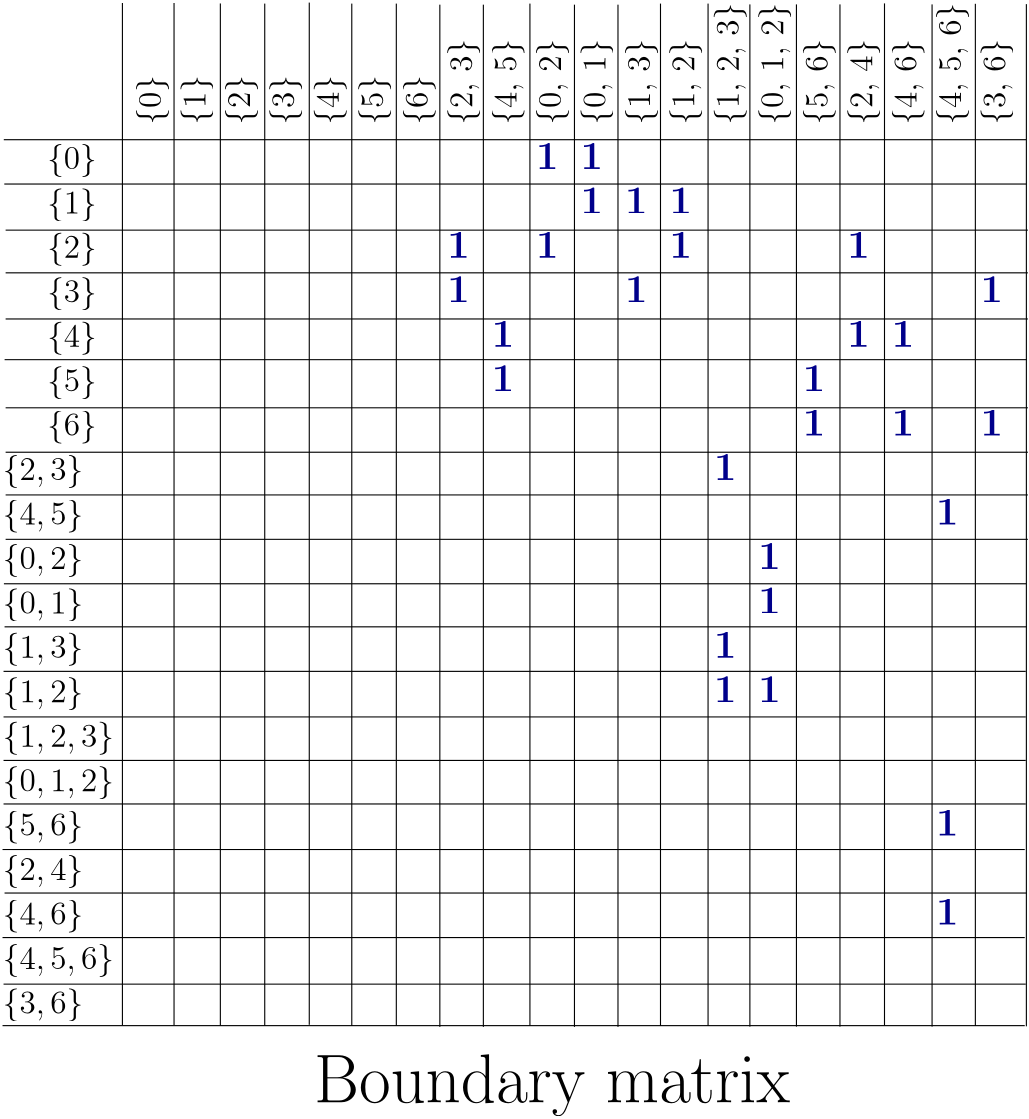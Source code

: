 <?xml version="1.0"?>
<!DOCTYPE ipe SYSTEM "ipe.dtd">
<ipe version="70218" creator="Ipe 7.2.24">
<info created="D:20240620151813" modified="D:20240621150540"/>
<preamble>\usepackage{graphicx}</preamble>
<ipestyle name="basic">
<symbol name="arrow/arc(spx)">
<path stroke="sym-stroke" fill="sym-stroke" pen="sym-pen">
0 0 m
-1 0.333 l
-1 -0.333 l
h
</path>
</symbol>
<symbol name="arrow/farc(spx)">
<path stroke="sym-stroke" fill="white" pen="sym-pen">
0 0 m
-1 0.333 l
-1 -0.333 l
h
</path>
</symbol>
<symbol name="arrow/ptarc(spx)">
<path stroke="sym-stroke" fill="sym-stroke" pen="sym-pen">
0 0 m
-1 0.333 l
-0.8 0 l
-1 -0.333 l
h
</path>
</symbol>
<symbol name="arrow/fptarc(spx)">
<path stroke="sym-stroke" fill="white" pen="sym-pen">
0 0 m
-1 0.333 l
-0.8 0 l
-1 -0.333 l
h
</path>
</symbol>
<symbol name="mark/circle(sx)" transformations="translations">
<path fill="sym-stroke">
0.6 0 0 0.6 0 0 e
0.4 0 0 0.4 0 0 e
</path>
</symbol>
<symbol name="mark/disk(sx)" transformations="translations">
<path fill="sym-stroke">
0.6 0 0 0.6 0 0 e
</path>
</symbol>
<symbol name="mark/fdisk(sfx)" transformations="translations">
<group>
<path fill="sym-fill">
0.5 0 0 0.5 0 0 e
</path>
<path fill="sym-stroke" fillrule="eofill">
0.6 0 0 0.6 0 0 e
0.4 0 0 0.4 0 0 e
</path>
</group>
</symbol>
<symbol name="mark/box(sx)" transformations="translations">
<path fill="sym-stroke" fillrule="eofill">
-0.6 -0.6 m
0.6 -0.6 l
0.6 0.6 l
-0.6 0.6 l
h
-0.4 -0.4 m
0.4 -0.4 l
0.4 0.4 l
-0.4 0.4 l
h
</path>
</symbol>
<symbol name="mark/square(sx)" transformations="translations">
<path fill="sym-stroke">
-0.6 -0.6 m
0.6 -0.6 l
0.6 0.6 l
-0.6 0.6 l
h
</path>
</symbol>
<symbol name="mark/fsquare(sfx)" transformations="translations">
<group>
<path fill="sym-fill">
-0.5 -0.5 m
0.5 -0.5 l
0.5 0.5 l
-0.5 0.5 l
h
</path>
<path fill="sym-stroke" fillrule="eofill">
-0.6 -0.6 m
0.6 -0.6 l
0.6 0.6 l
-0.6 0.6 l
h
-0.4 -0.4 m
0.4 -0.4 l
0.4 0.4 l
-0.4 0.4 l
h
</path>
</group>
</symbol>
<symbol name="mark/cross(sx)" transformations="translations">
<group>
<path fill="sym-stroke">
-0.43 -0.57 m
0.57 0.43 l
0.43 0.57 l
-0.57 -0.43 l
h
</path>
<path fill="sym-stroke">
-0.43 0.57 m
0.57 -0.43 l
0.43 -0.57 l
-0.57 0.43 l
h
</path>
</group>
</symbol>
<symbol name="arrow/fnormal(spx)">
<path stroke="sym-stroke" fill="white" pen="sym-pen">
0 0 m
-1 0.333 l
-1 -0.333 l
h
</path>
</symbol>
<symbol name="arrow/pointed(spx)">
<path stroke="sym-stroke" fill="sym-stroke" pen="sym-pen">
0 0 m
-1 0.333 l
-0.8 0 l
-1 -0.333 l
h
</path>
</symbol>
<symbol name="arrow/fpointed(spx)">
<path stroke="sym-stroke" fill="white" pen="sym-pen">
0 0 m
-1 0.333 l
-0.8 0 l
-1 -0.333 l
h
</path>
</symbol>
<symbol name="arrow/linear(spx)">
<path stroke="sym-stroke" pen="sym-pen">
-1 0.333 m
0 0 l
-1 -0.333 l
</path>
</symbol>
<symbol name="arrow/fdouble(spx)">
<path stroke="sym-stroke" fill="white" pen="sym-pen">
0 0 m
-1 0.333 l
-1 -0.333 l
h
-1 0 m
-2 0.333 l
-2 -0.333 l
h
</path>
</symbol>
<symbol name="arrow/double(spx)">
<path stroke="sym-stroke" fill="sym-stroke" pen="sym-pen">
0 0 m
-1 0.333 l
-1 -0.333 l
h
-1 0 m
-2 0.333 l
-2 -0.333 l
h
</path>
</symbol>
<symbol name="arrow/mid-normal(spx)">
<path stroke="sym-stroke" fill="sym-stroke" pen="sym-pen">
0.5 0 m
-0.5 0.333 l
-0.5 -0.333 l
h
</path>
</symbol>
<symbol name="arrow/mid-fnormal(spx)">
<path stroke="sym-stroke" fill="white" pen="sym-pen">
0.5 0 m
-0.5 0.333 l
-0.5 -0.333 l
h
</path>
</symbol>
<symbol name="arrow/mid-pointed(spx)">
<path stroke="sym-stroke" fill="sym-stroke" pen="sym-pen">
0.5 0 m
-0.5 0.333 l
-0.3 0 l
-0.5 -0.333 l
h
</path>
</symbol>
<symbol name="arrow/mid-fpointed(spx)">
<path stroke="sym-stroke" fill="white" pen="sym-pen">
0.5 0 m
-0.5 0.333 l
-0.3 0 l
-0.5 -0.333 l
h
</path>
</symbol>
<symbol name="arrow/mid-double(spx)">
<path stroke="sym-stroke" fill="sym-stroke" pen="sym-pen">
1 0 m
0 0.333 l
0 -0.333 l
h
0 0 m
-1 0.333 l
-1 -0.333 l
h
</path>
</symbol>
<symbol name="arrow/mid-fdouble(spx)">
<path stroke="sym-stroke" fill="white" pen="sym-pen">
1 0 m
0 0.333 l
0 -0.333 l
h
0 0 m
-1 0.333 l
-1 -0.333 l
h
</path>
</symbol>
<anglesize name="22.5 deg" value="22.5"/>
<anglesize name="30 deg" value="30"/>
<anglesize name="45 deg" value="45"/>
<anglesize name="60 deg" value="60"/>
<anglesize name="90 deg" value="90"/>
<arrowsize name="large" value="10"/>
<arrowsize name="small" value="5"/>
<arrowsize name="tiny" value="3"/>
<color name="blue" value="0 0 1"/>
<color name="brown" value="0.647 0.165 0.165"/>
<color name="darkblue" value="0 0 0.545"/>
<color name="darkcyan" value="0 0.545 0.545"/>
<color name="darkgray" value="0.663"/>
<color name="darkgreen" value="0 0.392 0"/>
<color name="darkmagenta" value="0.545 0 0.545"/>
<color name="darkorange" value="1 0.549 0"/>
<color name="darkred" value="0.545 0 0"/>
<color name="gold" value="1 0.843 0"/>
<color name="gray" value="0.745"/>
<color name="green" value="0 1 0"/>
<color name="lightblue" value="0.678 0.847 0.902"/>
<color name="lightcyan" value="0.878 1 1"/>
<color name="lightgray" value="0.827"/>
<color name="lightgreen" value="0.565 0.933 0.565"/>
<color name="lightyellow" value="1 1 0.878"/>
<color name="navy" value="0 0 0.502"/>
<color name="orange" value="1 0.647 0"/>
<color name="pink" value="1 0.753 0.796"/>
<color name="purple" value="0.627 0.125 0.941"/>
<color name="red" value="1 0 0"/>
<color name="seagreen" value="0.18 0.545 0.341"/>
<color name="turquoise" value="0.251 0.878 0.816"/>
<color name="violet" value="0.933 0.51 0.933"/>
<color name="yellow" value="1 1 0"/>
<dashstyle name="dash dot dotted" value="[4 2 1 2 1 2] 0"/>
<dashstyle name="dash dotted" value="[4 2 1 2] 0"/>
<dashstyle name="dashed" value="[4] 0"/>
<dashstyle name="dotted" value="[1 3] 0"/>
<gridsize name="10 pts (~3.5 mm)" value="10"/>
<gridsize name="14 pts (~5 mm)" value="14"/>
<gridsize name="16 pts (~6 mm)" value="16"/>
<gridsize name="20 pts (~7 mm)" value="20"/>
<gridsize name="28 pts (~10 mm)" value="28"/>
<gridsize name="32 pts (~12 mm)" value="32"/>
<gridsize name="4 pts" value="4"/>
<gridsize name="56 pts (~20 mm)" value="56"/>
<gridsize name="8 pts (~3 mm)" value="8"/>
<opacity name="10%" value="0.1"/>
<opacity name="30%" value="0.3"/>
<opacity name="50%" value="0.5"/>
<opacity name="75%" value="0.75"/>
<pen name="fat" value="1.2"/>
<pen name="heavier" value="0.8"/>
<pen name="ultrafat" value="2"/>
<symbolsize name="large" value="5"/>
<symbolsize name="small" value="2"/>
<symbolsize name="tiny" value="1.1"/>
<textsize name="Huge" value="\Huge"/>
<textsize name="LARGE" value="\LARGE"/>
<textsize name="Large" value="\Large"/>
<textsize name="footnote" value="\footnotesize"/>
<textsize name="huge" value="\huge"/>
<textsize name="large" value="\large"/>
<textsize name="small" value="\small"/>
<textsize name="tiny" value="\tiny"/>
<textstyle name="center" begin="\begin{center}" end="\end{center}"/>
<textstyle name="item" begin="\begin{itemize}\item{}" end="\end{itemize}"/>
<textstyle name="itemize" begin="\begin{itemize}" end="\end{itemize}"/>
<tiling name="falling" angle="-60" step="4" width="1"/>
<tiling name="rising" angle="30" step="4" width="1"/>
</ipestyle>
<page>
<layer name="alpha"/>
<view layers="alpha" active="alpha"/>
<text layer="alpha" transformations="translations" pos="80 688" stroke="black" type="label" width="17.808" height="8.965" depth="2.99" valign="baseline" size="large" style="math">\{0\}</text>
<text matrix="1 0 0 1 32 16" transformations="translations" pos="80 688" stroke="black" type="label" width="11.955" height="17.808" depth="0" valign="baseline" size="large" style="math">\rotatebox{90}{\{0\}}</text>
<text matrix="1 0 0 1 0 -16" transformations="translations" pos="80 688" stroke="black" type="label" width="17.808" height="8.965" depth="2.99" valign="baseline" size="large" style="math">\{1\}</text>
<text matrix="1 0 0 1 48 16" transformations="translations" pos="80 688" stroke="black" type="label" width="11.955" height="17.808" depth="0" valign="baseline" size="large" style="math">\rotatebox{90}{\{1\}}</text>
<text matrix="1 0 0 1 0 -32" transformations="translations" pos="80 688" stroke="black" type="label" width="17.808" height="8.965" depth="2.99" valign="baseline" size="large" style="math">\{2\}</text>
<text matrix="1 0 0 1 0 -48" transformations="translations" pos="80 688" stroke="black" type="label" width="17.808" height="8.965" depth="2.99" valign="baseline" size="large" style="math">\{3\}</text>
<text matrix="1 0 0 1 64 16" transformations="translations" pos="80 688" stroke="black" type="label" width="11.955" height="17.808" depth="0" valign="baseline" size="large" style="math">\rotatebox{90}{\{2\}}</text>
<text matrix="1 0 0 1 80 16" transformations="translations" pos="80 688" stroke="black" type="label" width="11.955" height="17.808" depth="0" valign="baseline" size="large" style="math">\rotatebox{90}{\{3\}}</text>
<text matrix="1 0 0 1 0 -64" transformations="translations" pos="80 688" stroke="black" type="label" width="17.808" height="8.965" depth="2.99" valign="baseline" size="large" style="math">\{4\}</text>
<text matrix="1 0 0 1 0 -80" transformations="translations" pos="80 688" stroke="black" type="label" width="17.808" height="8.965" depth="2.99" valign="baseline" size="large" style="math">\{5\}</text>
<text matrix="1 0 0 1 0 -96" transformations="translations" pos="80 688" stroke="black" type="label" width="17.808" height="8.965" depth="2.99" valign="baseline" size="large" style="math">\{6\}</text>
<text matrix="1 0 0 1 -16 -112" transformations="translations" pos="80 688" stroke="black" type="label" width="28.905" height="8.965" depth="2.99" valign="baseline" size="large" style="math">\{2, 3\}</text>
<text matrix="1 0 0 1 -16 -128" transformations="translations" pos="80 688" stroke="black" type="label" width="28.905" height="8.965" depth="2.99" valign="baseline" size="large" style="math">\{4, 5\}</text>
<text matrix="1 0 0 1 -16 -144" transformations="translations" pos="80 688" stroke="black" type="label" width="28.905" height="8.965" depth="2.99" valign="baseline" size="large" style="math">\{0, 2\}</text>
<text matrix="1 0 0 1 -16 -160" transformations="translations" pos="80 688" stroke="black" type="label" width="28.905" height="8.965" depth="2.99" valign="baseline" size="large" style="math">\{0, 1\}</text>
<text matrix="1 0 0 1 -16 -176" transformations="translations" pos="80 688" stroke="black" type="label" width="28.905" height="8.965" depth="2.99" valign="baseline" size="large" style="math">\{1, 3\}</text>
<text matrix="1 0 0 1 -16 -192" transformations="translations" pos="80 688" stroke="black" type="label" width="28.905" height="8.965" depth="2.99" valign="baseline" size="large" style="math">\{1, 2\}</text>
<text matrix="1 0 0 1 -16 -208" transformations="translations" pos="80 688" stroke="black" type="label" width="40.002" height="8.965" depth="2.99" valign="baseline" size="large" style="math">\{1, 2, 3\}</text>
<text matrix="1 0 0 1 -16 -224" transformations="translations" pos="80 688" stroke="black" type="label" width="40.002" height="8.965" depth="2.99" valign="baseline" size="large" style="math">\{0, 1, 2\}</text>
<text matrix="1 0 0 1 -16 -240" transformations="translations" pos="80 688" stroke="black" type="label" width="28.905" height="8.965" depth="2.99" valign="baseline" size="large" style="math">\{5, 6\}</text>
<text matrix="1 0 0 1 -16 -256" transformations="translations" pos="80 688" stroke="black" type="label" width="28.905" height="8.965" depth="2.99" valign="baseline" size="large" style="math">\{2, 4\}</text>
<text matrix="1 0 0 1 -16 -272" transformations="translations" pos="80 688" stroke="black" type="label" width="28.905" height="8.965" depth="2.99" valign="baseline" size="large" style="math">\{4, 6\}</text>
<text matrix="1 0 0 1 -16 -288" transformations="translations" pos="80 688" stroke="black" type="label" width="40.002" height="8.965" depth="2.99" valign="baseline" size="large" style="math">\{4, 5, 6\}</text>
<text matrix="1 0 0 1 -16 -304" transformations="translations" pos="80 688" stroke="black" type="label" width="28.905" height="8.965" depth="2.99" valign="baseline" size="large" style="math">\{3, 6\}</text>
<text matrix="1 0 0 1 96 16" transformations="translations" pos="80 688" stroke="black" type="label" width="11.955" height="17.808" depth="0" valign="baseline" size="large" style="math">\rotatebox{90}{\{4\}}</text>
<text matrix="1 0 0 1 112 16" transformations="translations" pos="80 688" stroke="black" type="label" width="11.955" height="17.808" depth="0" valign="baseline" size="large" style="math">\rotatebox{90}{\{5\}}</text>
<text matrix="1 0 0 1 128 16" transformations="translations" pos="80 688" stroke="black" type="label" width="11.955" height="17.808" depth="0" valign="baseline" size="large" style="math">\rotatebox{90}{\{6\}}</text>
<text matrix="1 0 0 1 144 16" transformations="translations" pos="80 688" stroke="black" type="label" width="11.955" height="30.815" depth="0" valign="baseline" size="large" style="math">\rotatebox{90}{\{2, 3\}}</text>
<text matrix="1 0 0 1 80 80" transformations="translations" pos="144 576" stroke="darkblue" type="label" width="8.07" height="9.245" depth="0" valign="baseline" size="Large" style="math">\textbf{1}</text>
<text matrix="1 0 0 1 64 64" transformations="translations" pos="160 576" stroke="darkblue" type="label" width="8.07" height="9.245" depth="0" valign="baseline" size="Large" style="math">\textbf{1}</text>
<text matrix="1 0 0 1 160 16" transformations="translations" pos="80 688" stroke="black" type="label" width="11.955" height="30.815" depth="0" valign="baseline" size="large" style="math">\rotatebox{90}{\{4, 5\}}</text>
<text matrix="1 0 0 1 176 16" transformations="translations" pos="80 688" stroke="black" type="label" width="11.955" height="30.815" depth="0" valign="baseline" size="large" style="math">\rotatebox{90}{\{0, 2\}}</text>
<text matrix="1 0 0 1 192 16" transformations="translations" pos="80 688" stroke="black" type="label" width="11.955" height="30.815" depth="0" valign="baseline" size="large" style="math">\rotatebox{90}{\{0, 1\}}</text>
<text matrix="1 0 0 1 208 16" transformations="translations" pos="80 688" stroke="black" type="label" width="11.955" height="30.815" depth="0" valign="baseline" size="large" style="math">\rotatebox{90}{\{1, 3\}}</text>
<text matrix="1 0 0 1 224 16" transformations="translations" pos="80 688" stroke="black" type="label" width="11.955" height="30.815" depth="0" valign="baseline" size="large" style="math">\rotatebox{90}{\{1, 2\}}</text>
<text matrix="1 0 0 1 240 16" transformations="translations" pos="80 688" stroke="black" type="label" width="11.955" height="43.821" depth="0" valign="baseline" size="large" style="math">\rotatebox{90}{\{1, 2, 3\}}</text>
<text matrix="1 0 0 1 256 16" transformations="translations" pos="80 688" stroke="black" type="label" width="11.955" height="43.821" depth="0" valign="baseline" size="large" style="math">\rotatebox{90}{\{0, 1, 2\}}</text>
<text matrix="1 0 0 1 272 16" transformations="translations" pos="80 688" stroke="black" type="label" width="11.955" height="30.815" depth="0" valign="baseline" size="large" style="math">\rotatebox{90}{\{5, 6\}}</text>
<text matrix="1 0 0 1 288 16" transformations="translations" pos="80 688" stroke="black" type="label" width="11.955" height="30.815" depth="0" valign="baseline" size="large" style="math">\rotatebox{90}{\{2, 4\}}</text>
<text matrix="1 0 0 1 304 16" transformations="translations" pos="80 688" stroke="black" type="label" width="11.955" height="30.815" depth="0" valign="baseline" size="large" style="math">\rotatebox{90}{\{4, 6\}}</text>
<text matrix="1 0 0 1 320 16" transformations="translations" pos="80 688" stroke="black" type="label" width="11.955" height="43.821" depth="0" valign="baseline" size="large" style="math">\rotatebox{90}{\{4, 5, 6\}}</text>
<text matrix="1 0 0 1 336 16" transformations="translations" pos="80 688" stroke="black" type="label" width="11.955" height="30.815" depth="0" valign="baseline" size="large" style="math">\rotatebox{90}{\{3, 6\}}</text>
<text matrix="1 0 0 1 64 64" transformations="translations" pos="176 560" stroke="darkblue" type="label" width="8.07" height="9.245" depth="0" valign="baseline" size="Large" style="math">\textbf{1}</text>
<text matrix="1 0 0 1 48 48" transformations="translations" pos="192 560" stroke="darkblue" type="label" width="8.07" height="9.245" depth="0" valign="baseline" size="Large" style="math">\textbf{1}</text>
<text matrix="1 0 0 1 144 144" transformations="translations" pos="112 544" stroke="darkblue" type="label" width="8.07" height="9.245" depth="0" valign="baseline" size="Large" style="math">\textbf{1}</text>
<text matrix="1 0 0 1 112 112" transformations="translations" pos="144 544" stroke="darkblue" type="label" width="8.07" height="9.245" depth="0" valign="baseline" size="Large" style="math">\textbf{1}</text>
<text matrix="1 0 0 1 160 160" transformations="translations" pos="112 528" stroke="darkblue" type="label" width="8.07" height="9.245" depth="0" valign="baseline" size="Large" style="math">\textbf{1}</text>
<text matrix="1 0 0 1 144 144" transformations="translations" pos="128 528" stroke="darkblue" type="label" width="8.07" height="9.245" depth="0" valign="baseline" size="Large" style="math">\textbf{1}</text>
<text matrix="1 0 0 1 160 160" transformations="translations" pos="128 512" stroke="darkblue" type="label" width="8.07" height="9.245" depth="0" valign="baseline" size="Large" style="math">\textbf{1}</text>
<text matrix="1 0 0 1 128 128" transformations="translations" pos="160 512" stroke="darkblue" type="label" width="8.07" height="9.245" depth="0" valign="baseline" size="Large" style="math">\textbf{1}</text>
<text matrix="1 0 0 1 176 176" transformations="translations" pos="128 496" stroke="darkblue" type="label" width="8.07" height="9.245" depth="0" valign="baseline" size="Large" style="math">\textbf{1}</text>
<text matrix="1 0 0 1 160 160" transformations="translations" pos="144 496" stroke="darkblue" type="label" width="8.07" height="9.245" depth="0" valign="baseline" size="Large" style="math">\textbf{1}</text>
<text matrix="1 0 0 1 96 96" transformations="translations" pos="224 480" stroke="darkblue" type="label" width="8.07" height="9.245" depth="0" valign="baseline" size="Large" style="math">\textbf{1}</text>
<text matrix="1 0 0 1 32 32" transformations="translations" pos="288 480" stroke="darkblue" type="label" width="8.07" height="9.245" depth="0" valign="baseline" size="Large" style="math">\textbf{1}</text>
<text matrix="1 0 0 1 16 16" transformations="translations" pos="304 480" stroke="darkblue" type="label" width="8.07" height="9.245" depth="0" valign="baseline" size="Large" style="math">\textbf{1}</text>
<text matrix="1 0 0 1 32 32" transformations="translations" pos="304 464" stroke="darkblue" type="label" width="8.07" height="9.245" depth="0" valign="baseline" size="Large" style="math">\textbf{1}</text>
<text matrix="1 0 0 1 64 64" transformations="translations" pos="272 464" stroke="darkblue" type="label" width="8.07" height="9.245" depth="0" valign="baseline" size="Large" style="math">\textbf{1}</text>
<text matrix="1 0 0 1 80 80" transformations="translations" pos="256 464" stroke="darkblue" type="label" width="8.07" height="9.245" depth="0" valign="baseline" size="Large" style="math">\textbf{1}</text>
<text matrix="1 0 0 1 144 144" transformations="translations" pos="208 448" stroke="darkblue" type="label" width="8.07" height="9.245" depth="0" valign="baseline" size="Large" style="math">\textbf{1}</text>
<text matrix="1 0 0 1 160 160" transformations="translations" pos="192 448" stroke="darkblue" type="label" width="8.07" height="9.245" depth="0" valign="baseline" size="Large" style="math">\textbf{1}</text>
<text matrix="1 0 0 1 192 192" transformations="translations" pos="176 432" stroke="darkblue" type="label" width="8.07" height="9.245" depth="0" valign="baseline" size="Large" style="math">\textbf{1}</text>
<text matrix="1 0 0 1 224 224" transformations="translations" pos="144 432" stroke="darkblue" type="label" width="8.07" height="9.245" depth="0" valign="baseline" size="Large" style="math">\textbf{1}</text>
<text matrix="1 0 0 1 208 208" transformations="translations" pos="176 416" stroke="darkblue" type="label" width="8.07" height="9.245" depth="0" valign="baseline" size="Large" style="math">\textbf{1}</text>
<text matrix="1 0 0 1 176 176" transformations="translations" pos="208 416" stroke="darkblue" type="label" width="8.07" height="9.245" depth="0" valign="baseline" size="Large" style="math">\textbf{1}</text>
<text matrix="1 0 0 1 16 16" transformations="translations" pos="384 400" stroke="darkblue" type="label" width="8.07" height="9.245" depth="0" valign="baseline" size="Large" style="math">\textbf{1}</text>
<text matrix="1 0 0 1 48 48" transformations="translations" pos="352 400" stroke="darkblue" type="label" width="8.07" height="9.245" depth="0" valign="baseline" size="Large" style="math">\textbf{1}</text>
<text matrix="1 0 0 1 160 160" transformations="translations" pos="240 400" stroke="darkblue" type="label" width="8.07" height="9.245" depth="0" valign="baseline" size="Large" style="math">\textbf{1}</text>
<text matrix="1 0 0 1 208 208" transformations="translations" pos="208 384" stroke="darkblue" type="label" width="8.07" height="9.245" depth="0" valign="baseline" size="Large" style="math">\textbf{1}</text>
<text matrix="1 0 0 1 256 256" transformations="translations" pos="160 384" stroke="darkblue" type="label" width="8.07" height="9.245" depth="0" valign="baseline" size="Large" style="math">\textbf{1}</text>
<path matrix="1 0 0 1 11.0698 -4.25879" stroke="black">
96 752 m
96 384 l
</path>
<path matrix="1 0 0 1 0.36438 -5.4657" stroke="black">
64 704 m
432 704 l
</path>
<path matrix="1 0 0 1 0.545463 -21.4245" stroke="black">
64 704 m
432 704 l
</path>
<path matrix="1 0 0 1 1.02361 -38.0293" stroke="black">
64 704 m
432 704 l
</path>
<path matrix="1 0 0 1 1.02361 -53.404" stroke="black">
64 704 m
432 704 l
</path>
<path matrix="1 0 0 1 1.02361 -70.0087" stroke="black">
64 704 m
432 704 l
</path>
<path matrix="1 0 0 1 0.659234 -84.6547" stroke="black">
64 704 m
432 704 l
</path>
<path matrix="1 0 0 1 1.02361 -101.988" stroke="black">
64 704 m
432 704 l
</path>
<path matrix="1 0 0 1 1.02361 -117.978" stroke="black">
64 704 m
432 704 l
</path>
<path matrix="1 0 0 1 1.02361 -133.353" stroke="black">
64 704 m
432 704 l
</path>
<path matrix="1 0 0 1 1.02361 -149.342" stroke="black">
64 704 m
432 704 l
</path>
<path matrix="1 0 0 1 0.408624 -165.332" stroke="black">
64 704 m
432 704 l
</path>
<path matrix="1 0 0 1 0.639738 -180.844" stroke="black">
64 704 m
432 704 l
</path>
<path matrix="1 0 0 1 0.275357 -196.877" stroke="black">
64 704 m
432 704 l
</path>
<path matrix="1 0 0 1 0.275357 -213.274" stroke="black">
64 704 m
432 704 l
</path>
<path matrix="1 0 0 1 0.275357 -228.942" stroke="black">
64 704 m
432 704 l
</path>
<path matrix="1 0 0 1 0.275357 -244.611" stroke="black">
64 704 m
432 704 l
</path>
<path matrix="1 0 0 1 -0.089023 -261.008" stroke="black">
64 704 m
432 704 l
</path>
<path matrix="1 0 0 1 0.639738 -276.676" stroke="black">
64 704 m
432 704 l
</path>
<path matrix="1 0 0 1 -0.089023 -292.709" stroke="black">
64 704 m
432 704 l
</path>
<path matrix="1 0 0 1 0.275357 -309.47" stroke="black">
64 704 m
432 704 l
</path>
<path matrix="1 0 0 1 -0.089484 -324.409" stroke="black">
64 704 m
432 704 l
</path>
<path matrix="1 0 0 1 29.6537 -4.25893" stroke="black">
96 752 m
96 384 l
</path>
<path matrix="1 0 0 1 46.326 -4.41752" stroke="black">
96 752 m
96 384 l
</path>
<path matrix="1 0 0 1 62.3042 -4.48319" stroke="black">
96 752 m
96 384 l
</path>
<path matrix="1 0 0 1 78.3369 -4.11881" stroke="black">
96 752 m
96 384 l
</path>
<path matrix="1 0 0 1 93.6409 -4.48319" stroke="black">
96 752 m
96 384 l
</path>
<path matrix="1 0 0 1 109.674 -4.48319" stroke="black">
96 752 m
96 384 l
</path>
<path matrix="1 0 0 1 125.342 -4.84757" stroke="black">
96 752 m
96 384 l
</path>
<path matrix="1 0 0 1 141.01 -4.84757" stroke="black">
96 752 m
96 384 l
</path>
<path matrix="1 0 0 1 157.772 -4.48319" stroke="black">
96 752 m
96 384 l
</path>
<path matrix="1 0 0 1 173.805 -4.84757" stroke="black">
96 752 m
96 384 l
</path>
<path matrix="1 0 0 1 189.473 -4.84757" stroke="black">
96 752 m
96 384 l
</path>
<path matrix="1 0 0 1 204.777 -4.48319" stroke="black">
96 752 m
96 384 l
</path>
<path matrix="1 0 0 1 221.903 -4.48319" stroke="black">
96 752 m
96 384 l
</path>
<path matrix="1 0 0 1 236.957 -4.76085" stroke="black">
96 752 m
96 384 l
</path>
<path matrix="1 0 0 1 253.718 -4.76085" stroke="black">
96 752 m
96 384 l
</path>
<path matrix="1 0 0 1 269.386 -4.76085" stroke="black">
96 752 m
96 384 l
</path>
<path matrix="1 0 0 1 285.419 -4.39647" stroke="black">
96 752 m
96 384 l
</path>
<path matrix="1 0 0 1 302.545 -4.76085" stroke="black">
96 752 m
96 384 l
</path>
<path matrix="1 0 0 1 318.129 -4.53551" stroke="black">
96 752 m
96 384 l
</path>
<path matrix="1 0 0 1 336.494 -4.65871" stroke="black">
96 752 m
96 384 l
</path>
<text matrix="1 0 0 1 80 -416" transformations="translations" pos="96 768" stroke="black" type="label" width="171.483" height="17.215" depth="4.82" valign="baseline" size="Huge">Boundary matrix</text>
</page>
</ipe>
